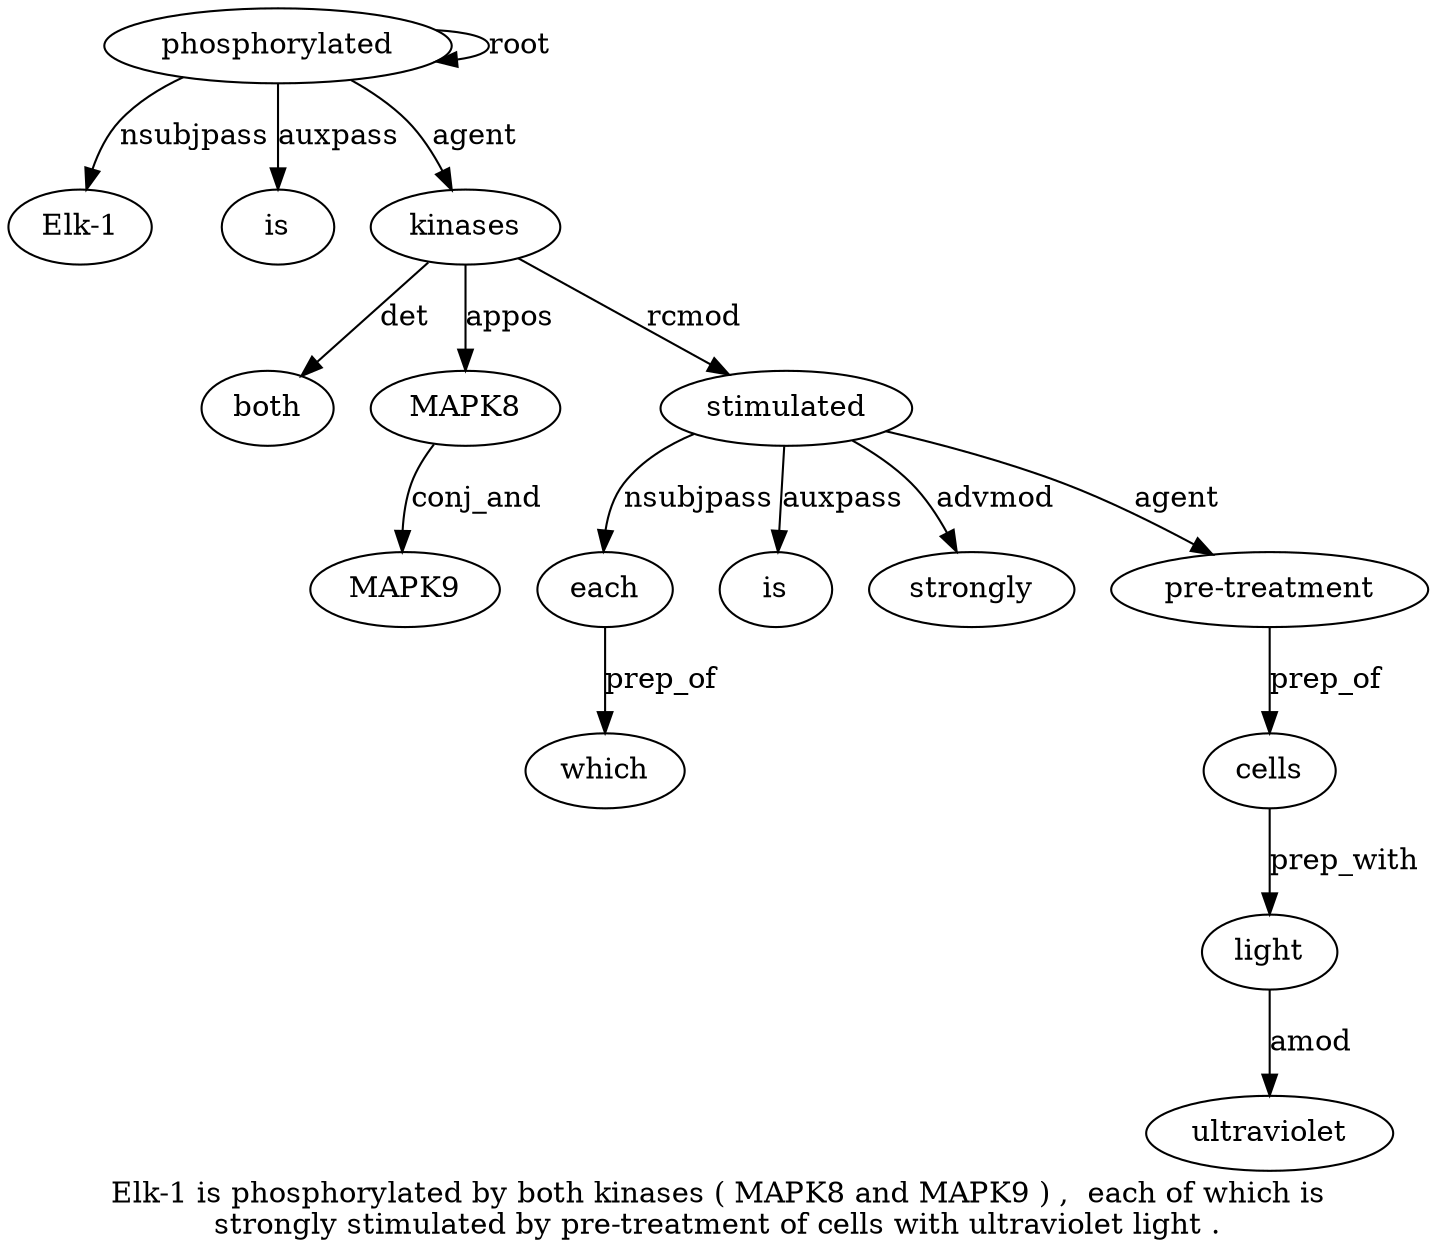 digraph "Elk-1 is phosphorylated by both kinases ( MAPK8 and MAPK9 ) ,  each of which is strongly stimulated by pre-treatment of cells with ultraviolet light ." {
label="Elk-1 is phosphorylated by both kinases ( MAPK8 and MAPK9 ) ,  each of which is
strongly stimulated by pre-treatment of cells with ultraviolet light .";
phosphorylated3 [style=filled, fillcolor=white, label=phosphorylated];
"Elk-1" [style=filled, fillcolor=white, label="Elk-1"];
phosphorylated3 -> "Elk-1"  [label=nsubjpass];
is2 [style=filled, fillcolor=white, label=is];
phosphorylated3 -> is2  [label=auxpass];
phosphorylated3 -> phosphorylated3  [label=root];
kinases6 [style=filled, fillcolor=white, label=kinases];
both5 [style=filled, fillcolor=white, label=both];
kinases6 -> both5  [label=det];
phosphorylated3 -> kinases6  [label=agent];
MAPK8 [style=filled, fillcolor=white, label=MAPK8];
kinases6 -> MAPK8  [label=appos];
MAPK910 [style=filled, fillcolor=white, label=MAPK9];
MAPK8 -> MAPK910  [label=conj_and];
stimulated18 [style=filled, fillcolor=white, label=stimulated];
each13 [style=filled, fillcolor=white, label=each];
stimulated18 -> each13  [label=nsubjpass];
which15 [style=filled, fillcolor=white, label=which];
each13 -> which15  [label=prep_of];
is16 [style=filled, fillcolor=white, label=is];
stimulated18 -> is16  [label=auxpass];
strongly17 [style=filled, fillcolor=white, label=strongly];
stimulated18 -> strongly17  [label=advmod];
kinases6 -> stimulated18  [label=rcmod];
"pre-treatment20" [style=filled, fillcolor=white, label="pre-treatment"];
stimulated18 -> "pre-treatment20"  [label=agent];
cells22 [style=filled, fillcolor=white, label=cells];
"pre-treatment20" -> cells22  [label=prep_of];
light25 [style=filled, fillcolor=white, label=light];
ultraviolet24 [style=filled, fillcolor=white, label=ultraviolet];
light25 -> ultraviolet24  [label=amod];
cells22 -> light25  [label=prep_with];
}
